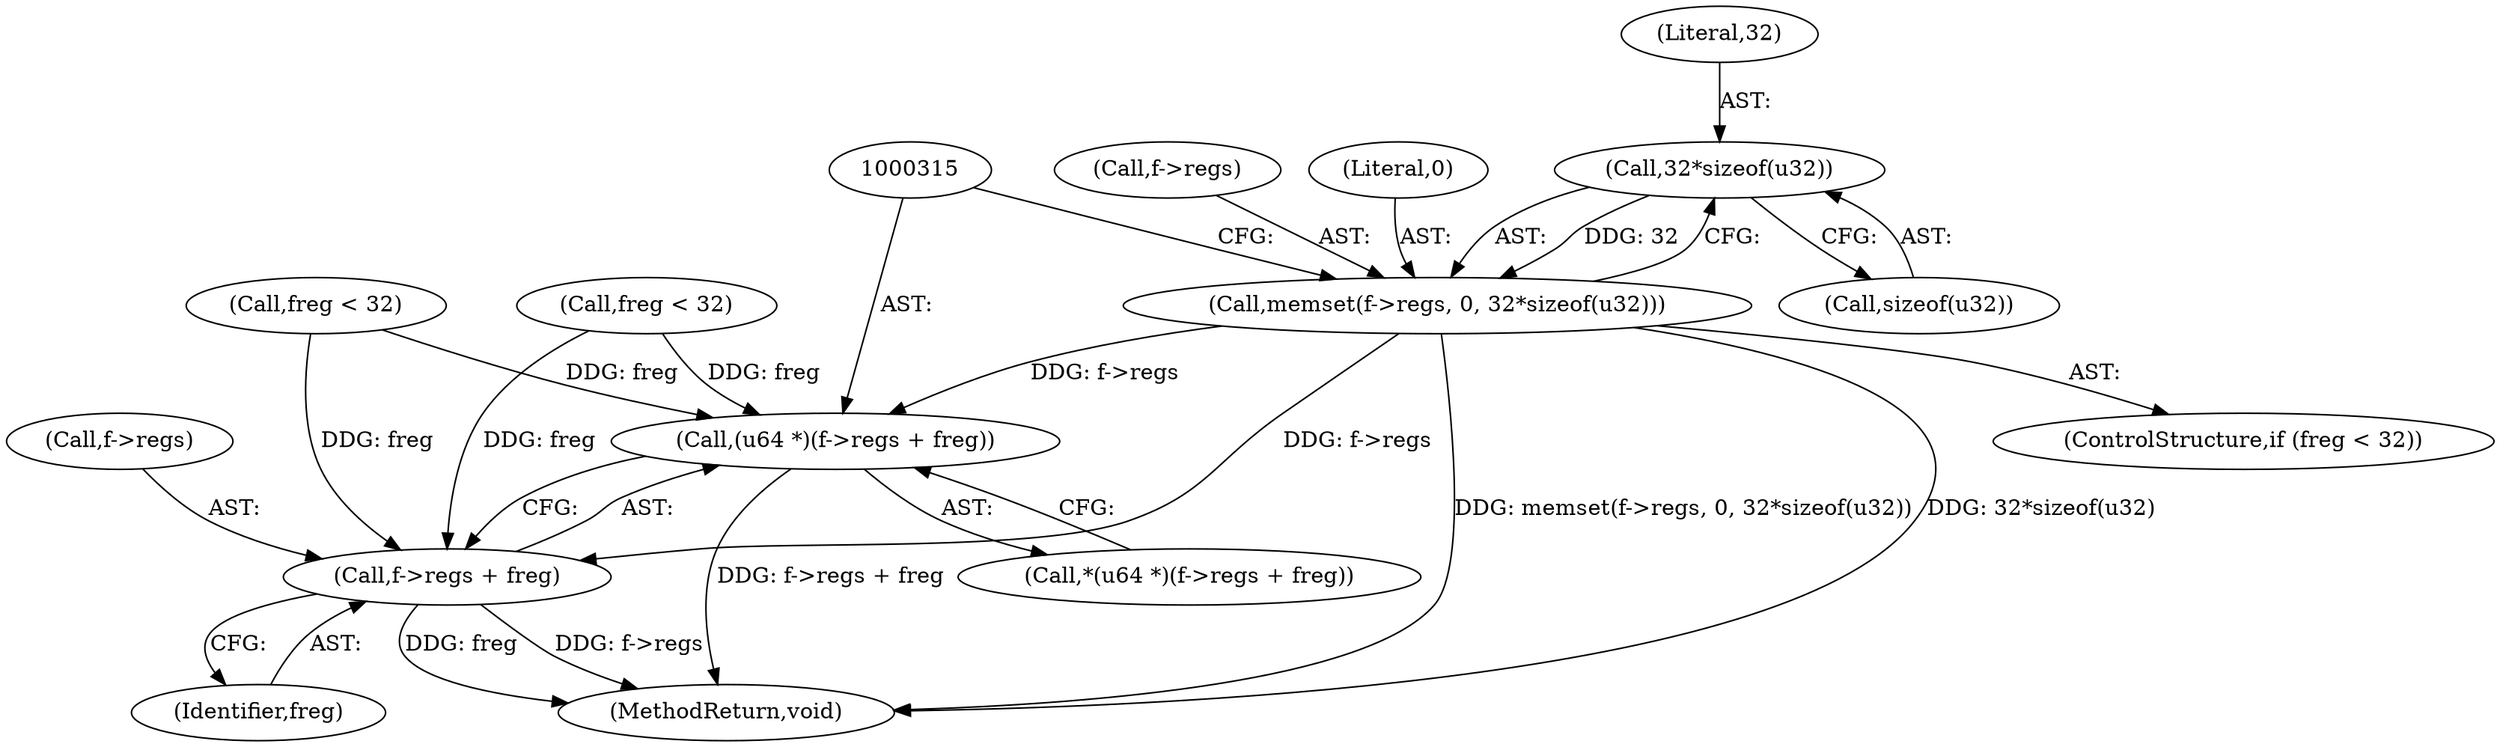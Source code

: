 digraph "0_linux_a8b0ca17b80e92faab46ee7179ba9e99ccb61233_35@API" {
"1000296" [label="(Call,32*sizeof(u32))"];
"1000291" [label="(Call,memset(f->regs, 0, 32*sizeof(u32)))"];
"1000314" [label="(Call,(u64 *)(f->regs + freg))"];
"1000316" [label="(Call,f->regs + freg)"];
"1000296" [label="(Call,32*sizeof(u32))"];
"1000317" [label="(Call,f->regs)"];
"1000320" [label="(Identifier,freg)"];
"1000292" [label="(Call,f->regs)"];
"1000297" [label="(Literal,32)"];
"1000348" [label="(MethodReturn,void)"];
"1000291" [label="(Call,memset(f->regs, 0, 32*sizeof(u32)))"];
"1000316" [label="(Call,f->regs + freg)"];
"1000298" [label="(Call,sizeof(u32))"];
"1000287" [label="(ControlStructure,if (freg < 32))"];
"1000295" [label="(Literal,0)"];
"1000314" [label="(Call,(u64 *)(f->regs + freg))"];
"1000313" [label="(Call,*(u64 *)(f->regs + freg))"];
"1000248" [label="(Call,freg < 32)"];
"1000288" [label="(Call,freg < 32)"];
"1000296" -> "1000291"  [label="AST: "];
"1000296" -> "1000298"  [label="CFG: "];
"1000297" -> "1000296"  [label="AST: "];
"1000298" -> "1000296"  [label="AST: "];
"1000291" -> "1000296"  [label="CFG: "];
"1000296" -> "1000291"  [label="DDG: 32"];
"1000291" -> "1000287"  [label="AST: "];
"1000292" -> "1000291"  [label="AST: "];
"1000295" -> "1000291"  [label="AST: "];
"1000315" -> "1000291"  [label="CFG: "];
"1000291" -> "1000348"  [label="DDG: memset(f->regs, 0, 32*sizeof(u32))"];
"1000291" -> "1000348"  [label="DDG: 32*sizeof(u32)"];
"1000291" -> "1000314"  [label="DDG: f->regs"];
"1000291" -> "1000316"  [label="DDG: f->regs"];
"1000314" -> "1000313"  [label="AST: "];
"1000314" -> "1000316"  [label="CFG: "];
"1000315" -> "1000314"  [label="AST: "];
"1000316" -> "1000314"  [label="AST: "];
"1000313" -> "1000314"  [label="CFG: "];
"1000314" -> "1000348"  [label="DDG: f->regs + freg"];
"1000288" -> "1000314"  [label="DDG: freg"];
"1000248" -> "1000314"  [label="DDG: freg"];
"1000316" -> "1000320"  [label="CFG: "];
"1000317" -> "1000316"  [label="AST: "];
"1000320" -> "1000316"  [label="AST: "];
"1000316" -> "1000348"  [label="DDG: freg"];
"1000316" -> "1000348"  [label="DDG: f->regs"];
"1000288" -> "1000316"  [label="DDG: freg"];
"1000248" -> "1000316"  [label="DDG: freg"];
}
